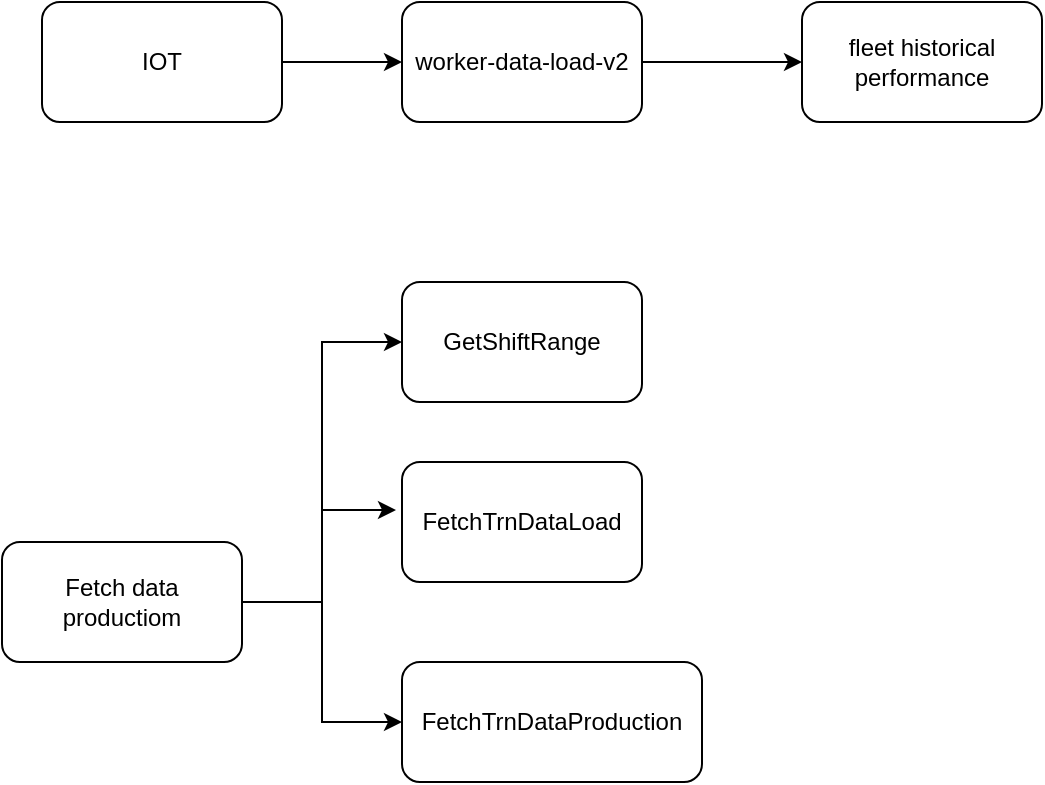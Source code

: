 <mxfile version="26.2.13">
  <diagram name="Page-1" id="Mt1obAbXdIEP9tQxkhrN">
    <mxGraphModel dx="866" dy="474" grid="1" gridSize="10" guides="1" tooltips="1" connect="1" arrows="1" fold="1" page="1" pageScale="1" pageWidth="850" pageHeight="1100" math="0" shadow="0">
      <root>
        <mxCell id="0" />
        <mxCell id="1" parent="0" />
        <mxCell id="4LZiRgCNlOVM36JuA9Av-3" value="" style="edgeStyle=orthogonalEdgeStyle;rounded=0;orthogonalLoop=1;jettySize=auto;html=1;" parent="1" source="4LZiRgCNlOVM36JuA9Av-1" target="4LZiRgCNlOVM36JuA9Av-2" edge="1">
          <mxGeometry relative="1" as="geometry" />
        </mxCell>
        <mxCell id="4LZiRgCNlOVM36JuA9Av-1" value="IOT" style="rounded=1;whiteSpace=wrap;html=1;" parent="1" vertex="1">
          <mxGeometry x="60" y="100" width="120" height="60" as="geometry" />
        </mxCell>
        <mxCell id="4LZiRgCNlOVM36JuA9Av-5" value="" style="edgeStyle=orthogonalEdgeStyle;rounded=0;orthogonalLoop=1;jettySize=auto;html=1;" parent="1" source="4LZiRgCNlOVM36JuA9Av-2" target="4LZiRgCNlOVM36JuA9Av-4" edge="1">
          <mxGeometry relative="1" as="geometry" />
        </mxCell>
        <mxCell id="4LZiRgCNlOVM36JuA9Av-2" value="worker-data-load-v2" style="whiteSpace=wrap;html=1;rounded=1;" parent="1" vertex="1">
          <mxGeometry x="240" y="100" width="120" height="60" as="geometry" />
        </mxCell>
        <mxCell id="4LZiRgCNlOVM36JuA9Av-4" value="fleet historical performance" style="whiteSpace=wrap;html=1;rounded=1;" parent="1" vertex="1">
          <mxGeometry x="440" y="100" width="120" height="60" as="geometry" />
        </mxCell>
        <mxCell id="rk94cMawY2bdp4tdWM7d-6" style="edgeStyle=orthogonalEdgeStyle;rounded=0;orthogonalLoop=1;jettySize=auto;html=1;entryX=0;entryY=0.5;entryDx=0;entryDy=0;" edge="1" parent="1" source="rk94cMawY2bdp4tdWM7d-1" target="rk94cMawY2bdp4tdWM7d-5">
          <mxGeometry relative="1" as="geometry" />
        </mxCell>
        <mxCell id="rk94cMawY2bdp4tdWM7d-9" style="edgeStyle=orthogonalEdgeStyle;rounded=0;orthogonalLoop=1;jettySize=auto;html=1;entryX=0;entryY=0.5;entryDx=0;entryDy=0;exitX=1;exitY=0.5;exitDx=0;exitDy=0;" edge="1" parent="1" source="rk94cMawY2bdp4tdWM7d-1" target="rk94cMawY2bdp4tdWM7d-8">
          <mxGeometry relative="1" as="geometry" />
        </mxCell>
        <mxCell id="rk94cMawY2bdp4tdWM7d-1" value="Fetch data productiom" style="rounded=1;whiteSpace=wrap;html=1;" vertex="1" parent="1">
          <mxGeometry x="40" y="370" width="120" height="60" as="geometry" />
        </mxCell>
        <mxCell id="rk94cMawY2bdp4tdWM7d-2" value="FetchTrnDataLoad" style="rounded=1;whiteSpace=wrap;html=1;" vertex="1" parent="1">
          <mxGeometry x="240" y="330" width="120" height="60" as="geometry" />
        </mxCell>
        <mxCell id="rk94cMawY2bdp4tdWM7d-5" value="FetchTrnDataProduction" style="rounded=1;whiteSpace=wrap;html=1;" vertex="1" parent="1">
          <mxGeometry x="240" y="430" width="150" height="60" as="geometry" />
        </mxCell>
        <mxCell id="rk94cMawY2bdp4tdWM7d-8" value="GetShiftRange" style="rounded=1;whiteSpace=wrap;html=1;" vertex="1" parent="1">
          <mxGeometry x="240" y="240" width="120" height="60" as="geometry" />
        </mxCell>
        <mxCell id="rk94cMawY2bdp4tdWM7d-12" style="edgeStyle=orthogonalEdgeStyle;rounded=0;orthogonalLoop=1;jettySize=auto;html=1;entryX=-0.025;entryY=0.4;entryDx=0;entryDy=0;entryPerimeter=0;" edge="1" parent="1" source="rk94cMawY2bdp4tdWM7d-1" target="rk94cMawY2bdp4tdWM7d-2">
          <mxGeometry relative="1" as="geometry" />
        </mxCell>
      </root>
    </mxGraphModel>
  </diagram>
</mxfile>
